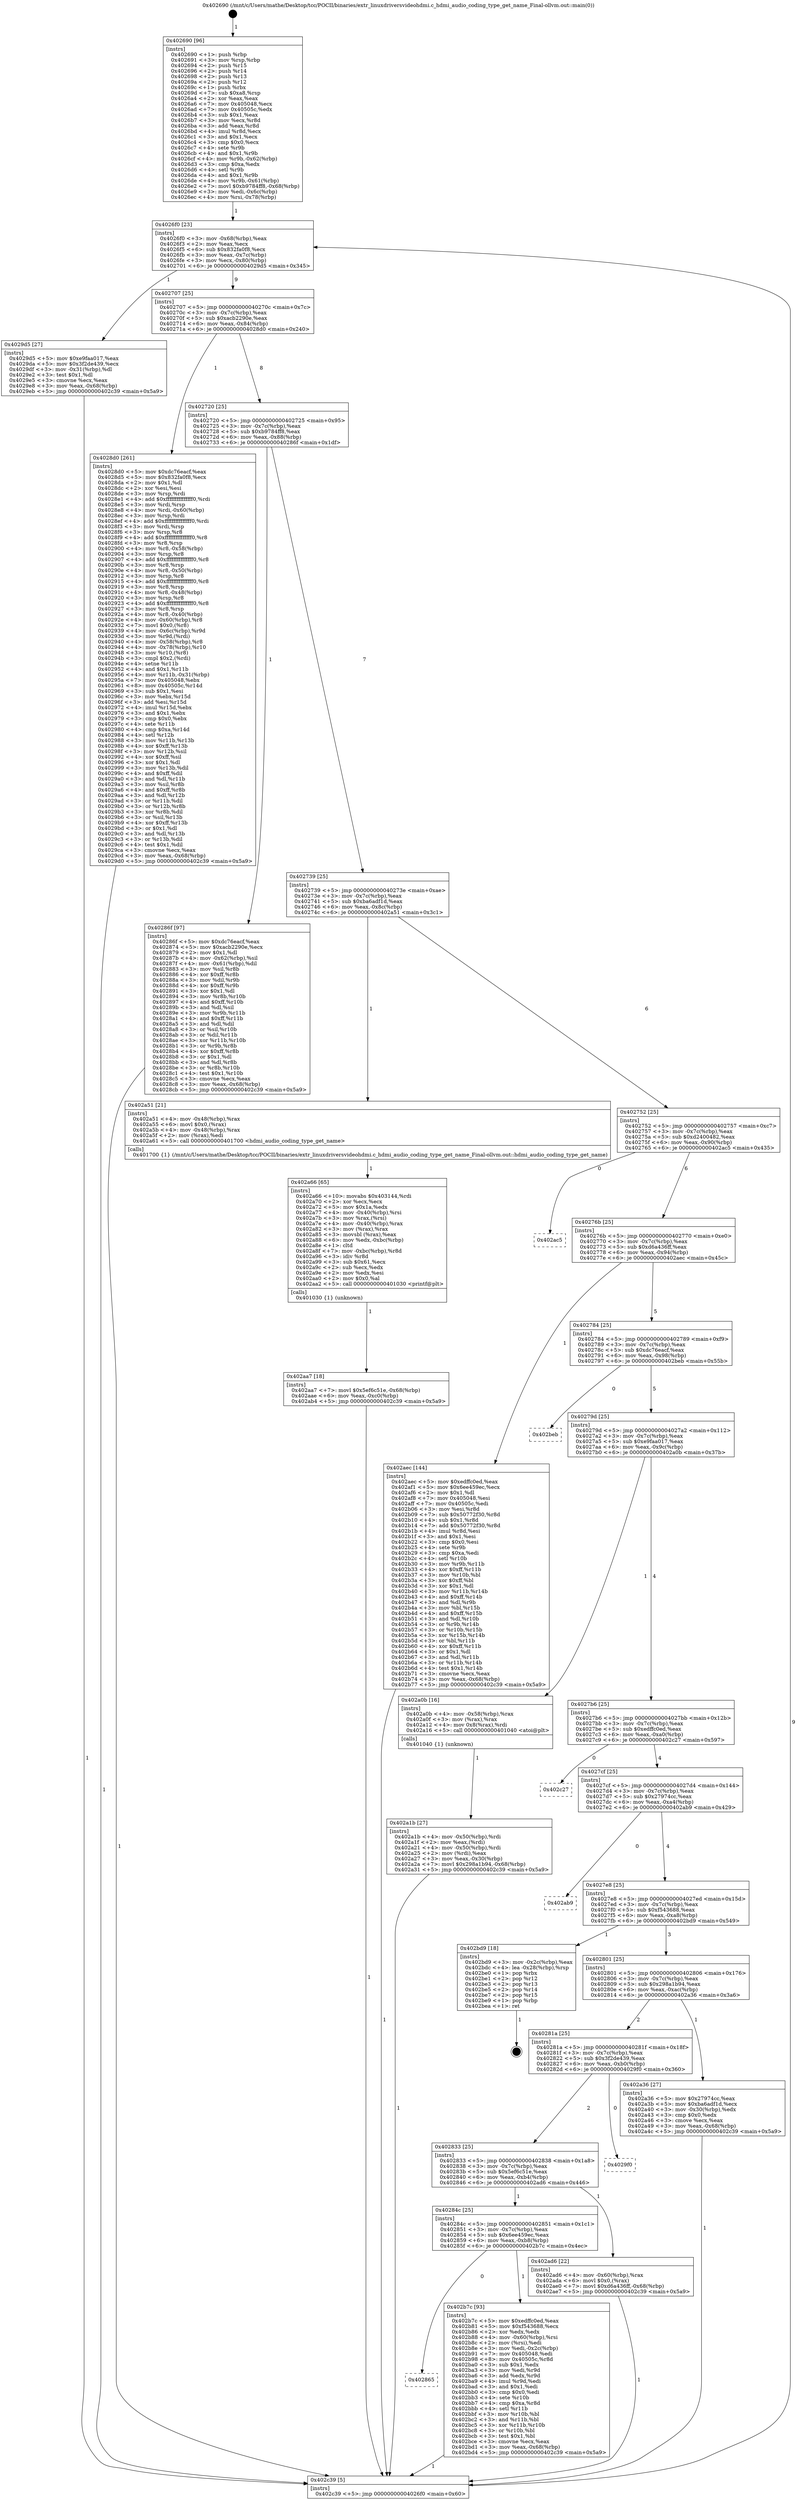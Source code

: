 digraph "0x402690" {
  label = "0x402690 (/mnt/c/Users/mathe/Desktop/tcc/POCII/binaries/extr_linuxdriversvideohdmi.c_hdmi_audio_coding_type_get_name_Final-ollvm.out::main(0))"
  labelloc = "t"
  node[shape=record]

  Entry [label="",width=0.3,height=0.3,shape=circle,fillcolor=black,style=filled]
  "0x4026f0" [label="{
     0x4026f0 [23]\l
     | [instrs]\l
     &nbsp;&nbsp;0x4026f0 \<+3\>: mov -0x68(%rbp),%eax\l
     &nbsp;&nbsp;0x4026f3 \<+2\>: mov %eax,%ecx\l
     &nbsp;&nbsp;0x4026f5 \<+6\>: sub $0x832fa0f8,%ecx\l
     &nbsp;&nbsp;0x4026fb \<+3\>: mov %eax,-0x7c(%rbp)\l
     &nbsp;&nbsp;0x4026fe \<+3\>: mov %ecx,-0x80(%rbp)\l
     &nbsp;&nbsp;0x402701 \<+6\>: je 00000000004029d5 \<main+0x345\>\l
  }"]
  "0x4029d5" [label="{
     0x4029d5 [27]\l
     | [instrs]\l
     &nbsp;&nbsp;0x4029d5 \<+5\>: mov $0xe9faa017,%eax\l
     &nbsp;&nbsp;0x4029da \<+5\>: mov $0x3f2de439,%ecx\l
     &nbsp;&nbsp;0x4029df \<+3\>: mov -0x31(%rbp),%dl\l
     &nbsp;&nbsp;0x4029e2 \<+3\>: test $0x1,%dl\l
     &nbsp;&nbsp;0x4029e5 \<+3\>: cmovne %ecx,%eax\l
     &nbsp;&nbsp;0x4029e8 \<+3\>: mov %eax,-0x68(%rbp)\l
     &nbsp;&nbsp;0x4029eb \<+5\>: jmp 0000000000402c39 \<main+0x5a9\>\l
  }"]
  "0x402707" [label="{
     0x402707 [25]\l
     | [instrs]\l
     &nbsp;&nbsp;0x402707 \<+5\>: jmp 000000000040270c \<main+0x7c\>\l
     &nbsp;&nbsp;0x40270c \<+3\>: mov -0x7c(%rbp),%eax\l
     &nbsp;&nbsp;0x40270f \<+5\>: sub $0xacb2290e,%eax\l
     &nbsp;&nbsp;0x402714 \<+6\>: mov %eax,-0x84(%rbp)\l
     &nbsp;&nbsp;0x40271a \<+6\>: je 00000000004028d0 \<main+0x240\>\l
  }"]
  Exit [label="",width=0.3,height=0.3,shape=circle,fillcolor=black,style=filled,peripheries=2]
  "0x4028d0" [label="{
     0x4028d0 [261]\l
     | [instrs]\l
     &nbsp;&nbsp;0x4028d0 \<+5\>: mov $0xdc76eacf,%eax\l
     &nbsp;&nbsp;0x4028d5 \<+5\>: mov $0x832fa0f8,%ecx\l
     &nbsp;&nbsp;0x4028da \<+2\>: mov $0x1,%dl\l
     &nbsp;&nbsp;0x4028dc \<+2\>: xor %esi,%esi\l
     &nbsp;&nbsp;0x4028de \<+3\>: mov %rsp,%rdi\l
     &nbsp;&nbsp;0x4028e1 \<+4\>: add $0xfffffffffffffff0,%rdi\l
     &nbsp;&nbsp;0x4028e5 \<+3\>: mov %rdi,%rsp\l
     &nbsp;&nbsp;0x4028e8 \<+4\>: mov %rdi,-0x60(%rbp)\l
     &nbsp;&nbsp;0x4028ec \<+3\>: mov %rsp,%rdi\l
     &nbsp;&nbsp;0x4028ef \<+4\>: add $0xfffffffffffffff0,%rdi\l
     &nbsp;&nbsp;0x4028f3 \<+3\>: mov %rdi,%rsp\l
     &nbsp;&nbsp;0x4028f6 \<+3\>: mov %rsp,%r8\l
     &nbsp;&nbsp;0x4028f9 \<+4\>: add $0xfffffffffffffff0,%r8\l
     &nbsp;&nbsp;0x4028fd \<+3\>: mov %r8,%rsp\l
     &nbsp;&nbsp;0x402900 \<+4\>: mov %r8,-0x58(%rbp)\l
     &nbsp;&nbsp;0x402904 \<+3\>: mov %rsp,%r8\l
     &nbsp;&nbsp;0x402907 \<+4\>: add $0xfffffffffffffff0,%r8\l
     &nbsp;&nbsp;0x40290b \<+3\>: mov %r8,%rsp\l
     &nbsp;&nbsp;0x40290e \<+4\>: mov %r8,-0x50(%rbp)\l
     &nbsp;&nbsp;0x402912 \<+3\>: mov %rsp,%r8\l
     &nbsp;&nbsp;0x402915 \<+4\>: add $0xfffffffffffffff0,%r8\l
     &nbsp;&nbsp;0x402919 \<+3\>: mov %r8,%rsp\l
     &nbsp;&nbsp;0x40291c \<+4\>: mov %r8,-0x48(%rbp)\l
     &nbsp;&nbsp;0x402920 \<+3\>: mov %rsp,%r8\l
     &nbsp;&nbsp;0x402923 \<+4\>: add $0xfffffffffffffff0,%r8\l
     &nbsp;&nbsp;0x402927 \<+3\>: mov %r8,%rsp\l
     &nbsp;&nbsp;0x40292a \<+4\>: mov %r8,-0x40(%rbp)\l
     &nbsp;&nbsp;0x40292e \<+4\>: mov -0x60(%rbp),%r8\l
     &nbsp;&nbsp;0x402932 \<+7\>: movl $0x0,(%r8)\l
     &nbsp;&nbsp;0x402939 \<+4\>: mov -0x6c(%rbp),%r9d\l
     &nbsp;&nbsp;0x40293d \<+3\>: mov %r9d,(%rdi)\l
     &nbsp;&nbsp;0x402940 \<+4\>: mov -0x58(%rbp),%r8\l
     &nbsp;&nbsp;0x402944 \<+4\>: mov -0x78(%rbp),%r10\l
     &nbsp;&nbsp;0x402948 \<+3\>: mov %r10,(%r8)\l
     &nbsp;&nbsp;0x40294b \<+3\>: cmpl $0x2,(%rdi)\l
     &nbsp;&nbsp;0x40294e \<+4\>: setne %r11b\l
     &nbsp;&nbsp;0x402952 \<+4\>: and $0x1,%r11b\l
     &nbsp;&nbsp;0x402956 \<+4\>: mov %r11b,-0x31(%rbp)\l
     &nbsp;&nbsp;0x40295a \<+7\>: mov 0x405048,%ebx\l
     &nbsp;&nbsp;0x402961 \<+8\>: mov 0x40505c,%r14d\l
     &nbsp;&nbsp;0x402969 \<+3\>: sub $0x1,%esi\l
     &nbsp;&nbsp;0x40296c \<+3\>: mov %ebx,%r15d\l
     &nbsp;&nbsp;0x40296f \<+3\>: add %esi,%r15d\l
     &nbsp;&nbsp;0x402972 \<+4\>: imul %r15d,%ebx\l
     &nbsp;&nbsp;0x402976 \<+3\>: and $0x1,%ebx\l
     &nbsp;&nbsp;0x402979 \<+3\>: cmp $0x0,%ebx\l
     &nbsp;&nbsp;0x40297c \<+4\>: sete %r11b\l
     &nbsp;&nbsp;0x402980 \<+4\>: cmp $0xa,%r14d\l
     &nbsp;&nbsp;0x402984 \<+4\>: setl %r12b\l
     &nbsp;&nbsp;0x402988 \<+3\>: mov %r11b,%r13b\l
     &nbsp;&nbsp;0x40298b \<+4\>: xor $0xff,%r13b\l
     &nbsp;&nbsp;0x40298f \<+3\>: mov %r12b,%sil\l
     &nbsp;&nbsp;0x402992 \<+4\>: xor $0xff,%sil\l
     &nbsp;&nbsp;0x402996 \<+3\>: xor $0x1,%dl\l
     &nbsp;&nbsp;0x402999 \<+3\>: mov %r13b,%dil\l
     &nbsp;&nbsp;0x40299c \<+4\>: and $0xff,%dil\l
     &nbsp;&nbsp;0x4029a0 \<+3\>: and %dl,%r11b\l
     &nbsp;&nbsp;0x4029a3 \<+3\>: mov %sil,%r8b\l
     &nbsp;&nbsp;0x4029a6 \<+4\>: and $0xff,%r8b\l
     &nbsp;&nbsp;0x4029aa \<+3\>: and %dl,%r12b\l
     &nbsp;&nbsp;0x4029ad \<+3\>: or %r11b,%dil\l
     &nbsp;&nbsp;0x4029b0 \<+3\>: or %r12b,%r8b\l
     &nbsp;&nbsp;0x4029b3 \<+3\>: xor %r8b,%dil\l
     &nbsp;&nbsp;0x4029b6 \<+3\>: or %sil,%r13b\l
     &nbsp;&nbsp;0x4029b9 \<+4\>: xor $0xff,%r13b\l
     &nbsp;&nbsp;0x4029bd \<+3\>: or $0x1,%dl\l
     &nbsp;&nbsp;0x4029c0 \<+3\>: and %dl,%r13b\l
     &nbsp;&nbsp;0x4029c3 \<+3\>: or %r13b,%dil\l
     &nbsp;&nbsp;0x4029c6 \<+4\>: test $0x1,%dil\l
     &nbsp;&nbsp;0x4029ca \<+3\>: cmovne %ecx,%eax\l
     &nbsp;&nbsp;0x4029cd \<+3\>: mov %eax,-0x68(%rbp)\l
     &nbsp;&nbsp;0x4029d0 \<+5\>: jmp 0000000000402c39 \<main+0x5a9\>\l
  }"]
  "0x402720" [label="{
     0x402720 [25]\l
     | [instrs]\l
     &nbsp;&nbsp;0x402720 \<+5\>: jmp 0000000000402725 \<main+0x95\>\l
     &nbsp;&nbsp;0x402725 \<+3\>: mov -0x7c(%rbp),%eax\l
     &nbsp;&nbsp;0x402728 \<+5\>: sub $0xb9784ff8,%eax\l
     &nbsp;&nbsp;0x40272d \<+6\>: mov %eax,-0x88(%rbp)\l
     &nbsp;&nbsp;0x402733 \<+6\>: je 000000000040286f \<main+0x1df\>\l
  }"]
  "0x402865" [label="{
     0x402865\l
  }", style=dashed]
  "0x40286f" [label="{
     0x40286f [97]\l
     | [instrs]\l
     &nbsp;&nbsp;0x40286f \<+5\>: mov $0xdc76eacf,%eax\l
     &nbsp;&nbsp;0x402874 \<+5\>: mov $0xacb2290e,%ecx\l
     &nbsp;&nbsp;0x402879 \<+2\>: mov $0x1,%dl\l
     &nbsp;&nbsp;0x40287b \<+4\>: mov -0x62(%rbp),%sil\l
     &nbsp;&nbsp;0x40287f \<+4\>: mov -0x61(%rbp),%dil\l
     &nbsp;&nbsp;0x402883 \<+3\>: mov %sil,%r8b\l
     &nbsp;&nbsp;0x402886 \<+4\>: xor $0xff,%r8b\l
     &nbsp;&nbsp;0x40288a \<+3\>: mov %dil,%r9b\l
     &nbsp;&nbsp;0x40288d \<+4\>: xor $0xff,%r9b\l
     &nbsp;&nbsp;0x402891 \<+3\>: xor $0x1,%dl\l
     &nbsp;&nbsp;0x402894 \<+3\>: mov %r8b,%r10b\l
     &nbsp;&nbsp;0x402897 \<+4\>: and $0xff,%r10b\l
     &nbsp;&nbsp;0x40289b \<+3\>: and %dl,%sil\l
     &nbsp;&nbsp;0x40289e \<+3\>: mov %r9b,%r11b\l
     &nbsp;&nbsp;0x4028a1 \<+4\>: and $0xff,%r11b\l
     &nbsp;&nbsp;0x4028a5 \<+3\>: and %dl,%dil\l
     &nbsp;&nbsp;0x4028a8 \<+3\>: or %sil,%r10b\l
     &nbsp;&nbsp;0x4028ab \<+3\>: or %dil,%r11b\l
     &nbsp;&nbsp;0x4028ae \<+3\>: xor %r11b,%r10b\l
     &nbsp;&nbsp;0x4028b1 \<+3\>: or %r9b,%r8b\l
     &nbsp;&nbsp;0x4028b4 \<+4\>: xor $0xff,%r8b\l
     &nbsp;&nbsp;0x4028b8 \<+3\>: or $0x1,%dl\l
     &nbsp;&nbsp;0x4028bb \<+3\>: and %dl,%r8b\l
     &nbsp;&nbsp;0x4028be \<+3\>: or %r8b,%r10b\l
     &nbsp;&nbsp;0x4028c1 \<+4\>: test $0x1,%r10b\l
     &nbsp;&nbsp;0x4028c5 \<+3\>: cmovne %ecx,%eax\l
     &nbsp;&nbsp;0x4028c8 \<+3\>: mov %eax,-0x68(%rbp)\l
     &nbsp;&nbsp;0x4028cb \<+5\>: jmp 0000000000402c39 \<main+0x5a9\>\l
  }"]
  "0x402739" [label="{
     0x402739 [25]\l
     | [instrs]\l
     &nbsp;&nbsp;0x402739 \<+5\>: jmp 000000000040273e \<main+0xae\>\l
     &nbsp;&nbsp;0x40273e \<+3\>: mov -0x7c(%rbp),%eax\l
     &nbsp;&nbsp;0x402741 \<+5\>: sub $0xba6adf1d,%eax\l
     &nbsp;&nbsp;0x402746 \<+6\>: mov %eax,-0x8c(%rbp)\l
     &nbsp;&nbsp;0x40274c \<+6\>: je 0000000000402a51 \<main+0x3c1\>\l
  }"]
  "0x402c39" [label="{
     0x402c39 [5]\l
     | [instrs]\l
     &nbsp;&nbsp;0x402c39 \<+5\>: jmp 00000000004026f0 \<main+0x60\>\l
  }"]
  "0x402690" [label="{
     0x402690 [96]\l
     | [instrs]\l
     &nbsp;&nbsp;0x402690 \<+1\>: push %rbp\l
     &nbsp;&nbsp;0x402691 \<+3\>: mov %rsp,%rbp\l
     &nbsp;&nbsp;0x402694 \<+2\>: push %r15\l
     &nbsp;&nbsp;0x402696 \<+2\>: push %r14\l
     &nbsp;&nbsp;0x402698 \<+2\>: push %r13\l
     &nbsp;&nbsp;0x40269a \<+2\>: push %r12\l
     &nbsp;&nbsp;0x40269c \<+1\>: push %rbx\l
     &nbsp;&nbsp;0x40269d \<+7\>: sub $0xa8,%rsp\l
     &nbsp;&nbsp;0x4026a4 \<+2\>: xor %eax,%eax\l
     &nbsp;&nbsp;0x4026a6 \<+7\>: mov 0x405048,%ecx\l
     &nbsp;&nbsp;0x4026ad \<+7\>: mov 0x40505c,%edx\l
     &nbsp;&nbsp;0x4026b4 \<+3\>: sub $0x1,%eax\l
     &nbsp;&nbsp;0x4026b7 \<+3\>: mov %ecx,%r8d\l
     &nbsp;&nbsp;0x4026ba \<+3\>: add %eax,%r8d\l
     &nbsp;&nbsp;0x4026bd \<+4\>: imul %r8d,%ecx\l
     &nbsp;&nbsp;0x4026c1 \<+3\>: and $0x1,%ecx\l
     &nbsp;&nbsp;0x4026c4 \<+3\>: cmp $0x0,%ecx\l
     &nbsp;&nbsp;0x4026c7 \<+4\>: sete %r9b\l
     &nbsp;&nbsp;0x4026cb \<+4\>: and $0x1,%r9b\l
     &nbsp;&nbsp;0x4026cf \<+4\>: mov %r9b,-0x62(%rbp)\l
     &nbsp;&nbsp;0x4026d3 \<+3\>: cmp $0xa,%edx\l
     &nbsp;&nbsp;0x4026d6 \<+4\>: setl %r9b\l
     &nbsp;&nbsp;0x4026da \<+4\>: and $0x1,%r9b\l
     &nbsp;&nbsp;0x4026de \<+4\>: mov %r9b,-0x61(%rbp)\l
     &nbsp;&nbsp;0x4026e2 \<+7\>: movl $0xb9784ff8,-0x68(%rbp)\l
     &nbsp;&nbsp;0x4026e9 \<+3\>: mov %edi,-0x6c(%rbp)\l
     &nbsp;&nbsp;0x4026ec \<+4\>: mov %rsi,-0x78(%rbp)\l
  }"]
  "0x402b7c" [label="{
     0x402b7c [93]\l
     | [instrs]\l
     &nbsp;&nbsp;0x402b7c \<+5\>: mov $0xedffc0ed,%eax\l
     &nbsp;&nbsp;0x402b81 \<+5\>: mov $0xf543688,%ecx\l
     &nbsp;&nbsp;0x402b86 \<+2\>: xor %edx,%edx\l
     &nbsp;&nbsp;0x402b88 \<+4\>: mov -0x60(%rbp),%rsi\l
     &nbsp;&nbsp;0x402b8c \<+2\>: mov (%rsi),%edi\l
     &nbsp;&nbsp;0x402b8e \<+3\>: mov %edi,-0x2c(%rbp)\l
     &nbsp;&nbsp;0x402b91 \<+7\>: mov 0x405048,%edi\l
     &nbsp;&nbsp;0x402b98 \<+8\>: mov 0x40505c,%r8d\l
     &nbsp;&nbsp;0x402ba0 \<+3\>: sub $0x1,%edx\l
     &nbsp;&nbsp;0x402ba3 \<+3\>: mov %edi,%r9d\l
     &nbsp;&nbsp;0x402ba6 \<+3\>: add %edx,%r9d\l
     &nbsp;&nbsp;0x402ba9 \<+4\>: imul %r9d,%edi\l
     &nbsp;&nbsp;0x402bad \<+3\>: and $0x1,%edi\l
     &nbsp;&nbsp;0x402bb0 \<+3\>: cmp $0x0,%edi\l
     &nbsp;&nbsp;0x402bb3 \<+4\>: sete %r10b\l
     &nbsp;&nbsp;0x402bb7 \<+4\>: cmp $0xa,%r8d\l
     &nbsp;&nbsp;0x402bbb \<+4\>: setl %r11b\l
     &nbsp;&nbsp;0x402bbf \<+3\>: mov %r10b,%bl\l
     &nbsp;&nbsp;0x402bc2 \<+3\>: and %r11b,%bl\l
     &nbsp;&nbsp;0x402bc5 \<+3\>: xor %r11b,%r10b\l
     &nbsp;&nbsp;0x402bc8 \<+3\>: or %r10b,%bl\l
     &nbsp;&nbsp;0x402bcb \<+3\>: test $0x1,%bl\l
     &nbsp;&nbsp;0x402bce \<+3\>: cmovne %ecx,%eax\l
     &nbsp;&nbsp;0x402bd1 \<+3\>: mov %eax,-0x68(%rbp)\l
     &nbsp;&nbsp;0x402bd4 \<+5\>: jmp 0000000000402c39 \<main+0x5a9\>\l
  }"]
  "0x40284c" [label="{
     0x40284c [25]\l
     | [instrs]\l
     &nbsp;&nbsp;0x40284c \<+5\>: jmp 0000000000402851 \<main+0x1c1\>\l
     &nbsp;&nbsp;0x402851 \<+3\>: mov -0x7c(%rbp),%eax\l
     &nbsp;&nbsp;0x402854 \<+5\>: sub $0x6ee459ec,%eax\l
     &nbsp;&nbsp;0x402859 \<+6\>: mov %eax,-0xb8(%rbp)\l
     &nbsp;&nbsp;0x40285f \<+6\>: je 0000000000402b7c \<main+0x4ec\>\l
  }"]
  "0x402a51" [label="{
     0x402a51 [21]\l
     | [instrs]\l
     &nbsp;&nbsp;0x402a51 \<+4\>: mov -0x48(%rbp),%rax\l
     &nbsp;&nbsp;0x402a55 \<+6\>: movl $0x0,(%rax)\l
     &nbsp;&nbsp;0x402a5b \<+4\>: mov -0x48(%rbp),%rax\l
     &nbsp;&nbsp;0x402a5f \<+2\>: mov (%rax),%edi\l
     &nbsp;&nbsp;0x402a61 \<+5\>: call 0000000000401700 \<hdmi_audio_coding_type_get_name\>\l
     | [calls]\l
     &nbsp;&nbsp;0x401700 \{1\} (/mnt/c/Users/mathe/Desktop/tcc/POCII/binaries/extr_linuxdriversvideohdmi.c_hdmi_audio_coding_type_get_name_Final-ollvm.out::hdmi_audio_coding_type_get_name)\l
  }"]
  "0x402752" [label="{
     0x402752 [25]\l
     | [instrs]\l
     &nbsp;&nbsp;0x402752 \<+5\>: jmp 0000000000402757 \<main+0xc7\>\l
     &nbsp;&nbsp;0x402757 \<+3\>: mov -0x7c(%rbp),%eax\l
     &nbsp;&nbsp;0x40275a \<+5\>: sub $0xd2400482,%eax\l
     &nbsp;&nbsp;0x40275f \<+6\>: mov %eax,-0x90(%rbp)\l
     &nbsp;&nbsp;0x402765 \<+6\>: je 0000000000402ac5 \<main+0x435\>\l
  }"]
  "0x402ad6" [label="{
     0x402ad6 [22]\l
     | [instrs]\l
     &nbsp;&nbsp;0x402ad6 \<+4\>: mov -0x60(%rbp),%rax\l
     &nbsp;&nbsp;0x402ada \<+6\>: movl $0x0,(%rax)\l
     &nbsp;&nbsp;0x402ae0 \<+7\>: movl $0xd6a436ff,-0x68(%rbp)\l
     &nbsp;&nbsp;0x402ae7 \<+5\>: jmp 0000000000402c39 \<main+0x5a9\>\l
  }"]
  "0x402ac5" [label="{
     0x402ac5\l
  }", style=dashed]
  "0x40276b" [label="{
     0x40276b [25]\l
     | [instrs]\l
     &nbsp;&nbsp;0x40276b \<+5\>: jmp 0000000000402770 \<main+0xe0\>\l
     &nbsp;&nbsp;0x402770 \<+3\>: mov -0x7c(%rbp),%eax\l
     &nbsp;&nbsp;0x402773 \<+5\>: sub $0xd6a436ff,%eax\l
     &nbsp;&nbsp;0x402778 \<+6\>: mov %eax,-0x94(%rbp)\l
     &nbsp;&nbsp;0x40277e \<+6\>: je 0000000000402aec \<main+0x45c\>\l
  }"]
  "0x402833" [label="{
     0x402833 [25]\l
     | [instrs]\l
     &nbsp;&nbsp;0x402833 \<+5\>: jmp 0000000000402838 \<main+0x1a8\>\l
     &nbsp;&nbsp;0x402838 \<+3\>: mov -0x7c(%rbp),%eax\l
     &nbsp;&nbsp;0x40283b \<+5\>: sub $0x5ef6c51e,%eax\l
     &nbsp;&nbsp;0x402840 \<+6\>: mov %eax,-0xb4(%rbp)\l
     &nbsp;&nbsp;0x402846 \<+6\>: je 0000000000402ad6 \<main+0x446\>\l
  }"]
  "0x402aec" [label="{
     0x402aec [144]\l
     | [instrs]\l
     &nbsp;&nbsp;0x402aec \<+5\>: mov $0xedffc0ed,%eax\l
     &nbsp;&nbsp;0x402af1 \<+5\>: mov $0x6ee459ec,%ecx\l
     &nbsp;&nbsp;0x402af6 \<+2\>: mov $0x1,%dl\l
     &nbsp;&nbsp;0x402af8 \<+7\>: mov 0x405048,%esi\l
     &nbsp;&nbsp;0x402aff \<+7\>: mov 0x40505c,%edi\l
     &nbsp;&nbsp;0x402b06 \<+3\>: mov %esi,%r8d\l
     &nbsp;&nbsp;0x402b09 \<+7\>: sub $0x50772f30,%r8d\l
     &nbsp;&nbsp;0x402b10 \<+4\>: sub $0x1,%r8d\l
     &nbsp;&nbsp;0x402b14 \<+7\>: add $0x50772f30,%r8d\l
     &nbsp;&nbsp;0x402b1b \<+4\>: imul %r8d,%esi\l
     &nbsp;&nbsp;0x402b1f \<+3\>: and $0x1,%esi\l
     &nbsp;&nbsp;0x402b22 \<+3\>: cmp $0x0,%esi\l
     &nbsp;&nbsp;0x402b25 \<+4\>: sete %r9b\l
     &nbsp;&nbsp;0x402b29 \<+3\>: cmp $0xa,%edi\l
     &nbsp;&nbsp;0x402b2c \<+4\>: setl %r10b\l
     &nbsp;&nbsp;0x402b30 \<+3\>: mov %r9b,%r11b\l
     &nbsp;&nbsp;0x402b33 \<+4\>: xor $0xff,%r11b\l
     &nbsp;&nbsp;0x402b37 \<+3\>: mov %r10b,%bl\l
     &nbsp;&nbsp;0x402b3a \<+3\>: xor $0xff,%bl\l
     &nbsp;&nbsp;0x402b3d \<+3\>: xor $0x1,%dl\l
     &nbsp;&nbsp;0x402b40 \<+3\>: mov %r11b,%r14b\l
     &nbsp;&nbsp;0x402b43 \<+4\>: and $0xff,%r14b\l
     &nbsp;&nbsp;0x402b47 \<+3\>: and %dl,%r9b\l
     &nbsp;&nbsp;0x402b4a \<+3\>: mov %bl,%r15b\l
     &nbsp;&nbsp;0x402b4d \<+4\>: and $0xff,%r15b\l
     &nbsp;&nbsp;0x402b51 \<+3\>: and %dl,%r10b\l
     &nbsp;&nbsp;0x402b54 \<+3\>: or %r9b,%r14b\l
     &nbsp;&nbsp;0x402b57 \<+3\>: or %r10b,%r15b\l
     &nbsp;&nbsp;0x402b5a \<+3\>: xor %r15b,%r14b\l
     &nbsp;&nbsp;0x402b5d \<+3\>: or %bl,%r11b\l
     &nbsp;&nbsp;0x402b60 \<+4\>: xor $0xff,%r11b\l
     &nbsp;&nbsp;0x402b64 \<+3\>: or $0x1,%dl\l
     &nbsp;&nbsp;0x402b67 \<+3\>: and %dl,%r11b\l
     &nbsp;&nbsp;0x402b6a \<+3\>: or %r11b,%r14b\l
     &nbsp;&nbsp;0x402b6d \<+4\>: test $0x1,%r14b\l
     &nbsp;&nbsp;0x402b71 \<+3\>: cmovne %ecx,%eax\l
     &nbsp;&nbsp;0x402b74 \<+3\>: mov %eax,-0x68(%rbp)\l
     &nbsp;&nbsp;0x402b77 \<+5\>: jmp 0000000000402c39 \<main+0x5a9\>\l
  }"]
  "0x402784" [label="{
     0x402784 [25]\l
     | [instrs]\l
     &nbsp;&nbsp;0x402784 \<+5\>: jmp 0000000000402789 \<main+0xf9\>\l
     &nbsp;&nbsp;0x402789 \<+3\>: mov -0x7c(%rbp),%eax\l
     &nbsp;&nbsp;0x40278c \<+5\>: sub $0xdc76eacf,%eax\l
     &nbsp;&nbsp;0x402791 \<+6\>: mov %eax,-0x98(%rbp)\l
     &nbsp;&nbsp;0x402797 \<+6\>: je 0000000000402beb \<main+0x55b\>\l
  }"]
  "0x4029f0" [label="{
     0x4029f0\l
  }", style=dashed]
  "0x402beb" [label="{
     0x402beb\l
  }", style=dashed]
  "0x40279d" [label="{
     0x40279d [25]\l
     | [instrs]\l
     &nbsp;&nbsp;0x40279d \<+5\>: jmp 00000000004027a2 \<main+0x112\>\l
     &nbsp;&nbsp;0x4027a2 \<+3\>: mov -0x7c(%rbp),%eax\l
     &nbsp;&nbsp;0x4027a5 \<+5\>: sub $0xe9faa017,%eax\l
     &nbsp;&nbsp;0x4027aa \<+6\>: mov %eax,-0x9c(%rbp)\l
     &nbsp;&nbsp;0x4027b0 \<+6\>: je 0000000000402a0b \<main+0x37b\>\l
  }"]
  "0x402aa7" [label="{
     0x402aa7 [18]\l
     | [instrs]\l
     &nbsp;&nbsp;0x402aa7 \<+7\>: movl $0x5ef6c51e,-0x68(%rbp)\l
     &nbsp;&nbsp;0x402aae \<+6\>: mov %eax,-0xc0(%rbp)\l
     &nbsp;&nbsp;0x402ab4 \<+5\>: jmp 0000000000402c39 \<main+0x5a9\>\l
  }"]
  "0x402a0b" [label="{
     0x402a0b [16]\l
     | [instrs]\l
     &nbsp;&nbsp;0x402a0b \<+4\>: mov -0x58(%rbp),%rax\l
     &nbsp;&nbsp;0x402a0f \<+3\>: mov (%rax),%rax\l
     &nbsp;&nbsp;0x402a12 \<+4\>: mov 0x8(%rax),%rdi\l
     &nbsp;&nbsp;0x402a16 \<+5\>: call 0000000000401040 \<atoi@plt\>\l
     | [calls]\l
     &nbsp;&nbsp;0x401040 \{1\} (unknown)\l
  }"]
  "0x4027b6" [label="{
     0x4027b6 [25]\l
     | [instrs]\l
     &nbsp;&nbsp;0x4027b6 \<+5\>: jmp 00000000004027bb \<main+0x12b\>\l
     &nbsp;&nbsp;0x4027bb \<+3\>: mov -0x7c(%rbp),%eax\l
     &nbsp;&nbsp;0x4027be \<+5\>: sub $0xedffc0ed,%eax\l
     &nbsp;&nbsp;0x4027c3 \<+6\>: mov %eax,-0xa0(%rbp)\l
     &nbsp;&nbsp;0x4027c9 \<+6\>: je 0000000000402c27 \<main+0x597\>\l
  }"]
  "0x402a1b" [label="{
     0x402a1b [27]\l
     | [instrs]\l
     &nbsp;&nbsp;0x402a1b \<+4\>: mov -0x50(%rbp),%rdi\l
     &nbsp;&nbsp;0x402a1f \<+2\>: mov %eax,(%rdi)\l
     &nbsp;&nbsp;0x402a21 \<+4\>: mov -0x50(%rbp),%rdi\l
     &nbsp;&nbsp;0x402a25 \<+2\>: mov (%rdi),%eax\l
     &nbsp;&nbsp;0x402a27 \<+3\>: mov %eax,-0x30(%rbp)\l
     &nbsp;&nbsp;0x402a2a \<+7\>: movl $0x298a1b94,-0x68(%rbp)\l
     &nbsp;&nbsp;0x402a31 \<+5\>: jmp 0000000000402c39 \<main+0x5a9\>\l
  }"]
  "0x402a66" [label="{
     0x402a66 [65]\l
     | [instrs]\l
     &nbsp;&nbsp;0x402a66 \<+10\>: movabs $0x403144,%rdi\l
     &nbsp;&nbsp;0x402a70 \<+2\>: xor %ecx,%ecx\l
     &nbsp;&nbsp;0x402a72 \<+5\>: mov $0x1a,%edx\l
     &nbsp;&nbsp;0x402a77 \<+4\>: mov -0x40(%rbp),%rsi\l
     &nbsp;&nbsp;0x402a7b \<+3\>: mov %rax,(%rsi)\l
     &nbsp;&nbsp;0x402a7e \<+4\>: mov -0x40(%rbp),%rax\l
     &nbsp;&nbsp;0x402a82 \<+3\>: mov (%rax),%rax\l
     &nbsp;&nbsp;0x402a85 \<+3\>: movsbl (%rax),%eax\l
     &nbsp;&nbsp;0x402a88 \<+6\>: mov %edx,-0xbc(%rbp)\l
     &nbsp;&nbsp;0x402a8e \<+1\>: cltd\l
     &nbsp;&nbsp;0x402a8f \<+7\>: mov -0xbc(%rbp),%r8d\l
     &nbsp;&nbsp;0x402a96 \<+3\>: idiv %r8d\l
     &nbsp;&nbsp;0x402a99 \<+3\>: sub $0x61,%ecx\l
     &nbsp;&nbsp;0x402a9c \<+2\>: sub %ecx,%edx\l
     &nbsp;&nbsp;0x402a9e \<+2\>: mov %edx,%esi\l
     &nbsp;&nbsp;0x402aa0 \<+2\>: mov $0x0,%al\l
     &nbsp;&nbsp;0x402aa2 \<+5\>: call 0000000000401030 \<printf@plt\>\l
     | [calls]\l
     &nbsp;&nbsp;0x401030 \{1\} (unknown)\l
  }"]
  "0x402c27" [label="{
     0x402c27\l
  }", style=dashed]
  "0x4027cf" [label="{
     0x4027cf [25]\l
     | [instrs]\l
     &nbsp;&nbsp;0x4027cf \<+5\>: jmp 00000000004027d4 \<main+0x144\>\l
     &nbsp;&nbsp;0x4027d4 \<+3\>: mov -0x7c(%rbp),%eax\l
     &nbsp;&nbsp;0x4027d7 \<+5\>: sub $0x27974cc,%eax\l
     &nbsp;&nbsp;0x4027dc \<+6\>: mov %eax,-0xa4(%rbp)\l
     &nbsp;&nbsp;0x4027e2 \<+6\>: je 0000000000402ab9 \<main+0x429\>\l
  }"]
  "0x40281a" [label="{
     0x40281a [25]\l
     | [instrs]\l
     &nbsp;&nbsp;0x40281a \<+5\>: jmp 000000000040281f \<main+0x18f\>\l
     &nbsp;&nbsp;0x40281f \<+3\>: mov -0x7c(%rbp),%eax\l
     &nbsp;&nbsp;0x402822 \<+5\>: sub $0x3f2de439,%eax\l
     &nbsp;&nbsp;0x402827 \<+6\>: mov %eax,-0xb0(%rbp)\l
     &nbsp;&nbsp;0x40282d \<+6\>: je 00000000004029f0 \<main+0x360\>\l
  }"]
  "0x402ab9" [label="{
     0x402ab9\l
  }", style=dashed]
  "0x4027e8" [label="{
     0x4027e8 [25]\l
     | [instrs]\l
     &nbsp;&nbsp;0x4027e8 \<+5\>: jmp 00000000004027ed \<main+0x15d\>\l
     &nbsp;&nbsp;0x4027ed \<+3\>: mov -0x7c(%rbp),%eax\l
     &nbsp;&nbsp;0x4027f0 \<+5\>: sub $0xf543688,%eax\l
     &nbsp;&nbsp;0x4027f5 \<+6\>: mov %eax,-0xa8(%rbp)\l
     &nbsp;&nbsp;0x4027fb \<+6\>: je 0000000000402bd9 \<main+0x549\>\l
  }"]
  "0x402a36" [label="{
     0x402a36 [27]\l
     | [instrs]\l
     &nbsp;&nbsp;0x402a36 \<+5\>: mov $0x27974cc,%eax\l
     &nbsp;&nbsp;0x402a3b \<+5\>: mov $0xba6adf1d,%ecx\l
     &nbsp;&nbsp;0x402a40 \<+3\>: mov -0x30(%rbp),%edx\l
     &nbsp;&nbsp;0x402a43 \<+3\>: cmp $0x0,%edx\l
     &nbsp;&nbsp;0x402a46 \<+3\>: cmove %ecx,%eax\l
     &nbsp;&nbsp;0x402a49 \<+3\>: mov %eax,-0x68(%rbp)\l
     &nbsp;&nbsp;0x402a4c \<+5\>: jmp 0000000000402c39 \<main+0x5a9\>\l
  }"]
  "0x402bd9" [label="{
     0x402bd9 [18]\l
     | [instrs]\l
     &nbsp;&nbsp;0x402bd9 \<+3\>: mov -0x2c(%rbp),%eax\l
     &nbsp;&nbsp;0x402bdc \<+4\>: lea -0x28(%rbp),%rsp\l
     &nbsp;&nbsp;0x402be0 \<+1\>: pop %rbx\l
     &nbsp;&nbsp;0x402be1 \<+2\>: pop %r12\l
     &nbsp;&nbsp;0x402be3 \<+2\>: pop %r13\l
     &nbsp;&nbsp;0x402be5 \<+2\>: pop %r14\l
     &nbsp;&nbsp;0x402be7 \<+2\>: pop %r15\l
     &nbsp;&nbsp;0x402be9 \<+1\>: pop %rbp\l
     &nbsp;&nbsp;0x402bea \<+1\>: ret\l
  }"]
  "0x402801" [label="{
     0x402801 [25]\l
     | [instrs]\l
     &nbsp;&nbsp;0x402801 \<+5\>: jmp 0000000000402806 \<main+0x176\>\l
     &nbsp;&nbsp;0x402806 \<+3\>: mov -0x7c(%rbp),%eax\l
     &nbsp;&nbsp;0x402809 \<+5\>: sub $0x298a1b94,%eax\l
     &nbsp;&nbsp;0x40280e \<+6\>: mov %eax,-0xac(%rbp)\l
     &nbsp;&nbsp;0x402814 \<+6\>: je 0000000000402a36 \<main+0x3a6\>\l
  }"]
  Entry -> "0x402690" [label=" 1"]
  "0x4026f0" -> "0x4029d5" [label=" 1"]
  "0x4026f0" -> "0x402707" [label=" 9"]
  "0x402bd9" -> Exit [label=" 1"]
  "0x402707" -> "0x4028d0" [label=" 1"]
  "0x402707" -> "0x402720" [label=" 8"]
  "0x402b7c" -> "0x402c39" [label=" 1"]
  "0x402720" -> "0x40286f" [label=" 1"]
  "0x402720" -> "0x402739" [label=" 7"]
  "0x40286f" -> "0x402c39" [label=" 1"]
  "0x402690" -> "0x4026f0" [label=" 1"]
  "0x402c39" -> "0x4026f0" [label=" 9"]
  "0x40284c" -> "0x402865" [label=" 0"]
  "0x4028d0" -> "0x402c39" [label=" 1"]
  "0x4029d5" -> "0x402c39" [label=" 1"]
  "0x40284c" -> "0x402b7c" [label=" 1"]
  "0x402739" -> "0x402a51" [label=" 1"]
  "0x402739" -> "0x402752" [label=" 6"]
  "0x402aec" -> "0x402c39" [label=" 1"]
  "0x402752" -> "0x402ac5" [label=" 0"]
  "0x402752" -> "0x40276b" [label=" 6"]
  "0x402ad6" -> "0x402c39" [label=" 1"]
  "0x40276b" -> "0x402aec" [label=" 1"]
  "0x40276b" -> "0x402784" [label=" 5"]
  "0x402833" -> "0x402ad6" [label=" 1"]
  "0x402784" -> "0x402beb" [label=" 0"]
  "0x402784" -> "0x40279d" [label=" 5"]
  "0x402833" -> "0x40284c" [label=" 1"]
  "0x40279d" -> "0x402a0b" [label=" 1"]
  "0x40279d" -> "0x4027b6" [label=" 4"]
  "0x402a0b" -> "0x402a1b" [label=" 1"]
  "0x402a1b" -> "0x402c39" [label=" 1"]
  "0x40281a" -> "0x4029f0" [label=" 0"]
  "0x4027b6" -> "0x402c27" [label=" 0"]
  "0x4027b6" -> "0x4027cf" [label=" 4"]
  "0x40281a" -> "0x402833" [label=" 2"]
  "0x4027cf" -> "0x402ab9" [label=" 0"]
  "0x4027cf" -> "0x4027e8" [label=" 4"]
  "0x402aa7" -> "0x402c39" [label=" 1"]
  "0x4027e8" -> "0x402bd9" [label=" 1"]
  "0x4027e8" -> "0x402801" [label=" 3"]
  "0x402a66" -> "0x402aa7" [label=" 1"]
  "0x402801" -> "0x402a36" [label=" 1"]
  "0x402801" -> "0x40281a" [label=" 2"]
  "0x402a36" -> "0x402c39" [label=" 1"]
  "0x402a51" -> "0x402a66" [label=" 1"]
}
